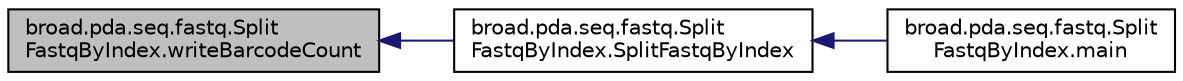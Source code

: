 digraph "broad.pda.seq.fastq.SplitFastqByIndex.writeBarcodeCount"
{
  edge [fontname="Helvetica",fontsize="10",labelfontname="Helvetica",labelfontsize="10"];
  node [fontname="Helvetica",fontsize="10",shape=record];
  rankdir="LR";
  Node1 [label="broad.pda.seq.fastq.Split\lFastqByIndex.writeBarcodeCount",height=0.2,width=0.4,color="black", fillcolor="grey75", style="filled" fontcolor="black"];
  Node1 -> Node2 [dir="back",color="midnightblue",fontsize="10",style="solid"];
  Node2 [label="broad.pda.seq.fastq.Split\lFastqByIndex.SplitFastqByIndex",height=0.2,width=0.4,color="black", fillcolor="white", style="filled",URL="$classbroad_1_1pda_1_1seq_1_1fastq_1_1_split_fastq_by_index.html#a7c2f09a3e6b459723210c28843794c63"];
  Node2 -> Node3 [dir="back",color="midnightblue",fontsize="10",style="solid"];
  Node3 [label="broad.pda.seq.fastq.Split\lFastqByIndex.main",height=0.2,width=0.4,color="black", fillcolor="white", style="filled",URL="$classbroad_1_1pda_1_1seq_1_1fastq_1_1_split_fastq_by_index.html#a366b68c09f3de3e48680f872495c1286"];
}
